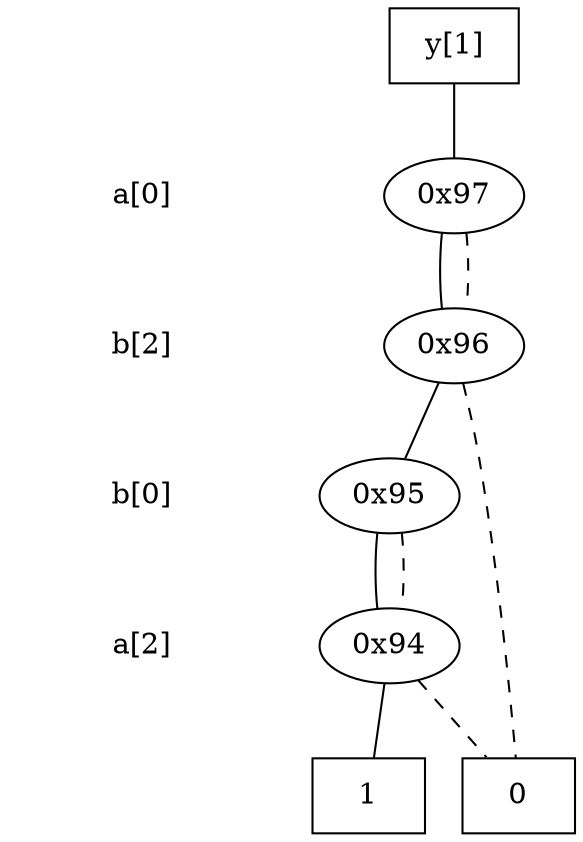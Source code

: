 digraph "ZDD" {
size = "7.5,10"
center = true;
edge [dir = none];
{ node [shape = plaintext];
  edge [style = invis];
  "CONST NODES" [style = invis];
" a[0] " -> " b[2] " -> " b[0] " -> " a[2] " -> "CONST NODES"; 
}
{ rank = same; node [shape = box]; edge [style = invis];
"  y[1]  "; }
{ rank = same; " a[0] ";
"0x97";
}
{ rank = same; " b[2] ";
"0x96";
}
{ rank = same; " b[0] ";
"0x95";
}
{ rank = same; " a[2] ";
"0x94";
}
{ rank = same; "CONST NODES";
{ node [shape = box]; "0x4a";
"0x49";
}
}
"  y[1]  " -> "0x97" [style = solid];
"0x97" -> "0x96";
"0x97" -> "0x96" [style = dashed];
"0x96" -> "0x95";
"0x96" -> "0x4a" [style = dashed];
"0x95" -> "0x94";
"0x95" -> "0x94" [style = dashed];
"0x94" -> "0x49";
"0x94" -> "0x4a" [style = dashed];
"0x4a" [label = "0"];
"0x49" [label = "1"];
}
